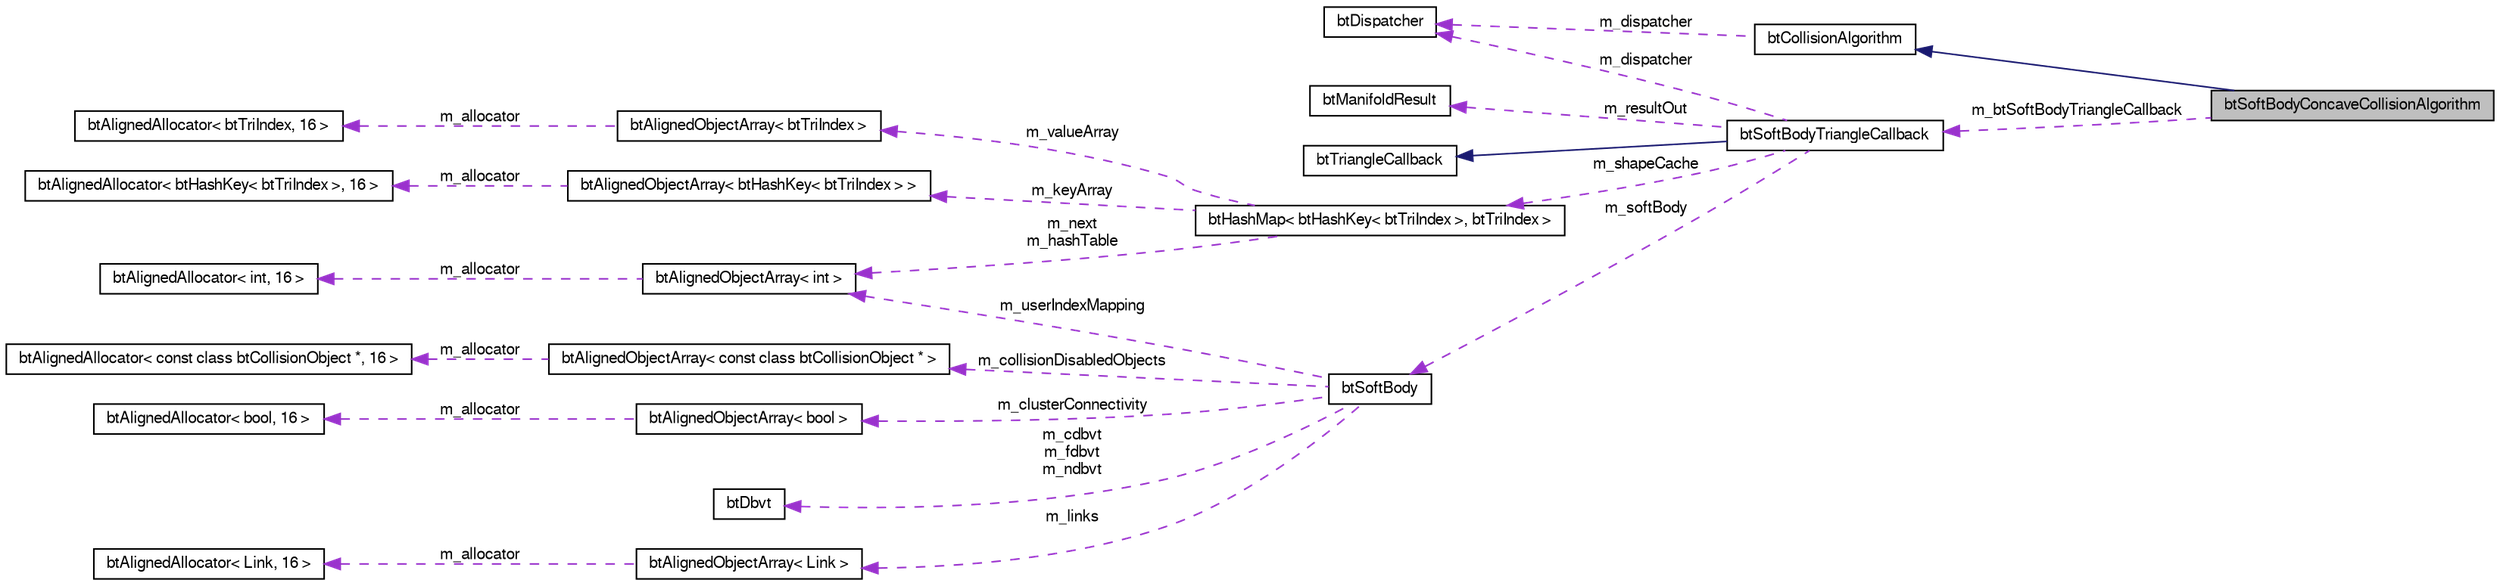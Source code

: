 digraph G
{
  bgcolor="transparent";
  edge [fontname="FreeSans",fontsize=10,labelfontname="FreeSans",labelfontsize=10];
  node [fontname="FreeSans",fontsize=10,shape=record];
  rankdir=LR;
  Node1 [label="btSoftBodyConcaveCollisionAlgorithm",height=0.2,width=0.4,color="black", fillcolor="grey75", style="filled" fontcolor="black"];
  Node2 -> Node1 [dir=back,color="midnightblue",fontsize=10,style="solid"];
  Node2 [label="btCollisionAlgorithm",height=0.2,width=0.4,color="black",URL="$classbt_collision_algorithm.html"];
  Node3 -> Node2 [dir=back,color="darkorchid3",fontsize=10,style="dashed",label="m_dispatcher"];
  Node3 [label="btDispatcher",height=0.2,width=0.4,color="black",URL="$classbt_dispatcher.html"];
  Node4 -> Node1 [dir=back,color="darkorchid3",fontsize=10,style="dashed",label="m_btSoftBodyTriangleCallback"];
  Node4 [label="btSoftBodyTriangleCallback",height=0.2,width=0.4,color="black",URL="$classbt_soft_body_triangle_callback.html",tooltip="For each triangle in the concave mesh that overlaps with the AABB of a soft body..."];
  Node5 -> Node4 [dir=back,color="midnightblue",fontsize=10,style="solid"];
  Node5 [label="btTriangleCallback",height=0.2,width=0.4,color="black",URL="$classbt_triangle_callback.html"];
  Node6 -> Node4 [dir=back,color="darkorchid3",fontsize=10,style="dashed",label="m_shapeCache"];
  Node6 [label="btHashMap\< btHashKey\< btTriIndex \>, btTriIndex \>",height=0.2,width=0.4,color="black",URL="$classbt_hash_map.html"];
  Node7 -> Node6 [dir=back,color="darkorchid3",fontsize=10,style="dashed",label="m_keyArray"];
  Node7 [label="btAlignedObjectArray\< btHashKey\< btTriIndex \> \>",height=0.2,width=0.4,color="black",URL="$classbt_aligned_object_array.html"];
  Node8 -> Node7 [dir=back,color="darkorchid3",fontsize=10,style="dashed",label="m_allocator"];
  Node8 [label="btAlignedAllocator\< btHashKey\< btTriIndex \>, 16 \>",height=0.2,width=0.4,color="black",URL="$classbt_aligned_allocator.html"];
  Node9 -> Node6 [dir=back,color="darkorchid3",fontsize=10,style="dashed",label="m_valueArray"];
  Node9 [label="btAlignedObjectArray\< btTriIndex \>",height=0.2,width=0.4,color="black",URL="$classbt_aligned_object_array.html"];
  Node10 -> Node9 [dir=back,color="darkorchid3",fontsize=10,style="dashed",label="m_allocator"];
  Node10 [label="btAlignedAllocator\< btTriIndex, 16 \>",height=0.2,width=0.4,color="black",URL="$classbt_aligned_allocator.html"];
  Node11 -> Node6 [dir=back,color="darkorchid3",fontsize=10,style="dashed",label="m_next\nm_hashTable"];
  Node11 [label="btAlignedObjectArray\< int \>",height=0.2,width=0.4,color="black",URL="$classbt_aligned_object_array.html"];
  Node12 -> Node11 [dir=back,color="darkorchid3",fontsize=10,style="dashed",label="m_allocator"];
  Node12 [label="btAlignedAllocator\< int, 16 \>",height=0.2,width=0.4,color="black",URL="$classbt_aligned_allocator.html"];
  Node13 -> Node4 [dir=back,color="darkorchid3",fontsize=10,style="dashed",label="m_softBody"];
  Node13 [label="btSoftBody",height=0.2,width=0.4,color="black",URL="$classbt_soft_body.html"];
  Node11 -> Node13 [dir=back,color="darkorchid3",fontsize=10,style="dashed",label="m_userIndexMapping"];
  Node14 -> Node13 [dir=back,color="darkorchid3",fontsize=10,style="dashed",label="m_clusterConnectivity"];
  Node14 [label="btAlignedObjectArray\< bool \>",height=0.2,width=0.4,color="black",URL="$classbt_aligned_object_array.html"];
  Node15 -> Node14 [dir=back,color="darkorchid3",fontsize=10,style="dashed",label="m_allocator"];
  Node15 [label="btAlignedAllocator\< bool, 16 \>",height=0.2,width=0.4,color="black",URL="$classbt_aligned_allocator.html"];
  Node16 -> Node13 [dir=back,color="darkorchid3",fontsize=10,style="dashed",label="m_cdbvt\nm_fdbvt\nm_ndbvt"];
  Node16 [label="btDbvt",height=0.2,width=0.4,color="black",URL="$structbt_dbvt.html"];
  Node17 -> Node13 [dir=back,color="darkorchid3",fontsize=10,style="dashed",label="m_links"];
  Node17 [label="btAlignedObjectArray\< Link \>",height=0.2,width=0.4,color="black",URL="$classbt_aligned_object_array.html"];
  Node18 -> Node17 [dir=back,color="darkorchid3",fontsize=10,style="dashed",label="m_allocator"];
  Node18 [label="btAlignedAllocator\< Link, 16 \>",height=0.2,width=0.4,color="black",URL="$classbt_aligned_allocator.html"];
  Node19 -> Node13 [dir=back,color="darkorchid3",fontsize=10,style="dashed",label="m_collisionDisabledObjects"];
  Node19 [label="btAlignedObjectArray\< const class btCollisionObject * \>",height=0.2,width=0.4,color="black",URL="$classbt_aligned_object_array.html"];
  Node20 -> Node19 [dir=back,color="darkorchid3",fontsize=10,style="dashed",label="m_allocator"];
  Node20 [label="btAlignedAllocator\< const class btCollisionObject *, 16 \>",height=0.2,width=0.4,color="black",URL="$classbt_aligned_allocator.html"];
  Node21 -> Node4 [dir=back,color="darkorchid3",fontsize=10,style="dashed",label="m_resultOut"];
  Node21 [label="btManifoldResult",height=0.2,width=0.4,color="black",URL="$classbt_manifold_result.html",tooltip="btManifoldResult is a helper class to manage contact results."];
  Node3 -> Node4 [dir=back,color="darkorchid3",fontsize=10,style="dashed",label="m_dispatcher"];
}
